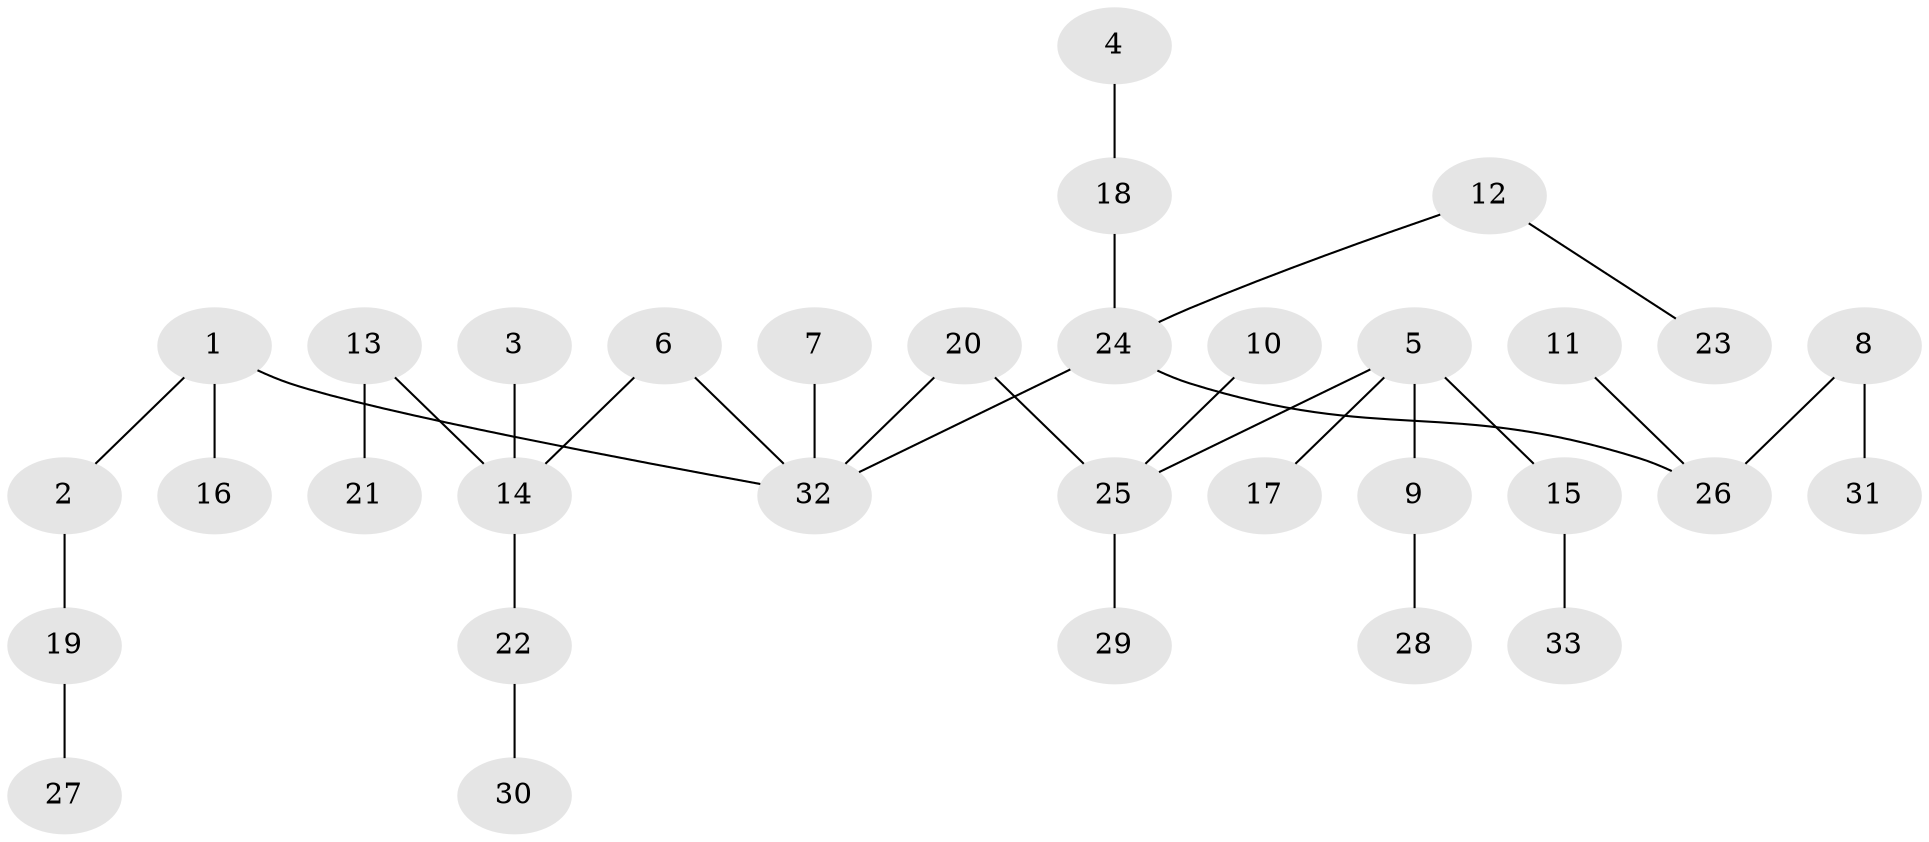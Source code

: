 // original degree distribution, {6: 0.015151515151515152, 5: 0.045454545454545456, 2: 0.30303030303030304, 7: 0.015151515151515152, 4: 0.015151515151515152, 3: 0.13636363636363635, 1: 0.4696969696969697}
// Generated by graph-tools (version 1.1) at 2025/02/03/09/25 03:02:20]
// undirected, 33 vertices, 32 edges
graph export_dot {
graph [start="1"]
  node [color=gray90,style=filled];
  1;
  2;
  3;
  4;
  5;
  6;
  7;
  8;
  9;
  10;
  11;
  12;
  13;
  14;
  15;
  16;
  17;
  18;
  19;
  20;
  21;
  22;
  23;
  24;
  25;
  26;
  27;
  28;
  29;
  30;
  31;
  32;
  33;
  1 -- 2 [weight=1.0];
  1 -- 16 [weight=1.0];
  1 -- 32 [weight=1.0];
  2 -- 19 [weight=1.0];
  3 -- 14 [weight=1.0];
  4 -- 18 [weight=1.0];
  5 -- 9 [weight=1.0];
  5 -- 15 [weight=1.0];
  5 -- 17 [weight=1.0];
  5 -- 25 [weight=1.0];
  6 -- 14 [weight=1.0];
  6 -- 32 [weight=1.0];
  7 -- 32 [weight=1.0];
  8 -- 26 [weight=1.0];
  8 -- 31 [weight=1.0];
  9 -- 28 [weight=1.0];
  10 -- 25 [weight=1.0];
  11 -- 26 [weight=1.0];
  12 -- 23 [weight=1.0];
  12 -- 24 [weight=1.0];
  13 -- 14 [weight=1.0];
  13 -- 21 [weight=1.0];
  14 -- 22 [weight=1.0];
  15 -- 33 [weight=1.0];
  18 -- 24 [weight=1.0];
  19 -- 27 [weight=1.0];
  20 -- 25 [weight=1.0];
  20 -- 32 [weight=1.0];
  22 -- 30 [weight=1.0];
  24 -- 26 [weight=1.0];
  24 -- 32 [weight=1.0];
  25 -- 29 [weight=1.0];
}

